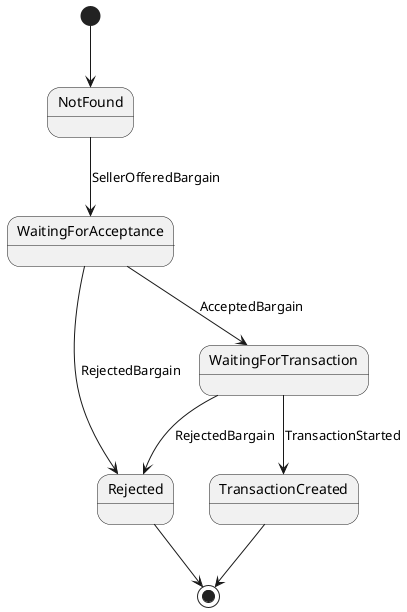 @startuml
  [*] --> NotFound
  NotFound --> WaitingForAcceptance : SellerOfferedBargain
  WaitingForAcceptance --> Rejected : RejectedBargain
  WaitingForAcceptance --> WaitingForTransaction : AcceptedBargain
  WaitingForTransaction --> TransactionCreated : TransactionStarted
  WaitingForTransaction --> Rejected : RejectedBargain
  Rejected --> [*]
  TransactionCreated --> [*]
@enduml